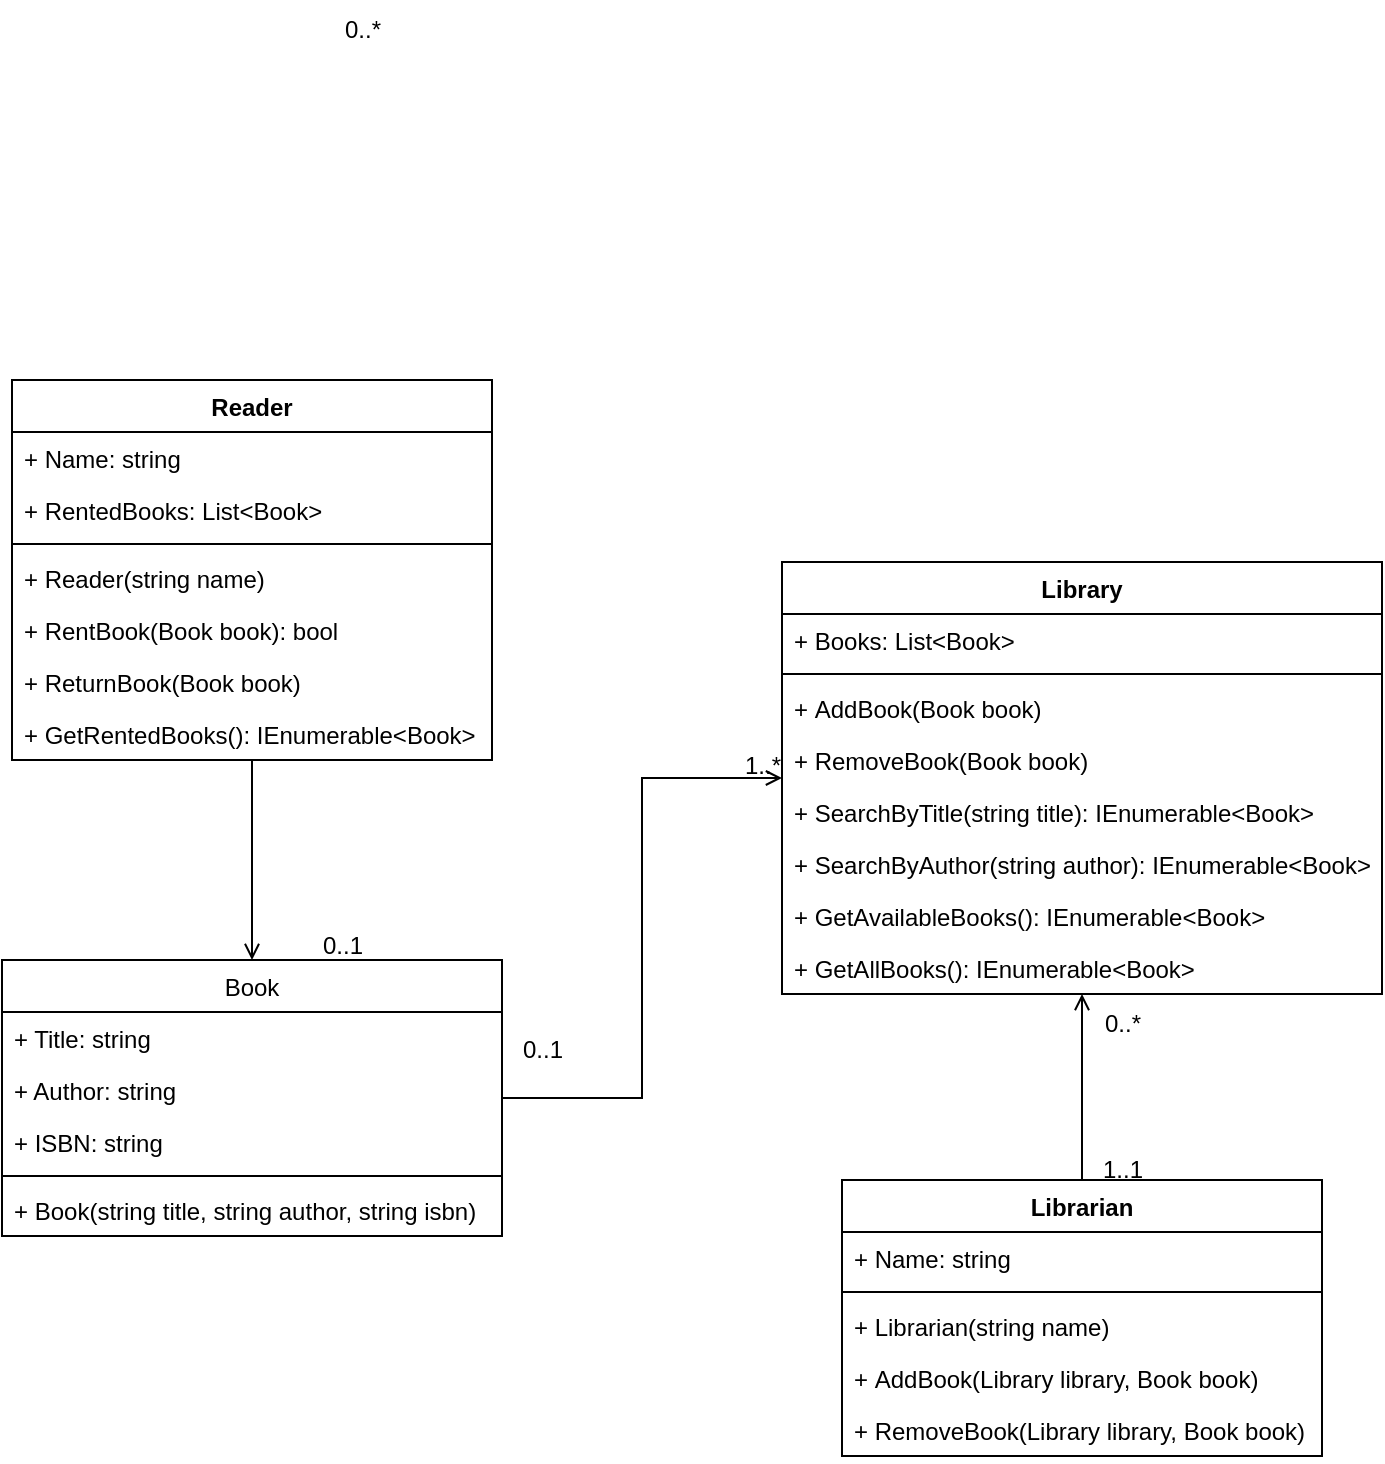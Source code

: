 <mxfile version="24.8.6">
  <diagram name="UML Diagram" id="0">
    <mxGraphModel dx="1050" dy="1736" grid="1" gridSize="10" guides="1" tooltips="1" connect="1" arrows="1" fold="1" page="1" pageScale="1" pageWidth="827" pageHeight="1169" math="0" shadow="0">
      <root>
        <mxGeometry x="0" y="30" width="160" height="30" as="geometry" relative="1" id="0">
          <mxCell />
        </mxGeometry>
        <mxCell id="1" parent="0" />
        <mxCell id="J_HHg0NIM_oIaU5JRoAS-34" style="edgeStyle=orthogonalEdgeStyle;rounded=0;orthogonalLoop=1;jettySize=auto;html=1;endArrow=open;endFill=0;" parent="1" source="J_HHg0NIM_oIaU5JRoAS-5" target="J_HHg0NIM_oIaU5JRoAS-25" edge="1">
          <mxGeometry relative="1" as="geometry" />
        </mxCell>
        <mxCell id="J_HHg0NIM_oIaU5JRoAS-5" value="&lt;span style=&quot;font-weight: 400;&quot;&gt;Book&lt;/span&gt;" style="swimlane;fontStyle=1;align=center;verticalAlign=top;childLayout=stackLayout;horizontal=1;startSize=26;horizontalStack=0;resizeParent=1;resizeParentMax=0;resizeLast=0;collapsible=1;marginBottom=0;whiteSpace=wrap;html=1;" parent="1" vertex="1">
          <mxGeometry x="60" y="300" width="250" height="138" as="geometry" />
        </mxCell>
        <mxCell id="J_HHg0NIM_oIaU5JRoAS-6" value="+ Title: string" style="text;strokeColor=none;fillColor=none;align=left;verticalAlign=top;spacingLeft=4;spacingRight=4;overflow=hidden;rotatable=0;points=[[0,0.5],[1,0.5]];portConstraint=eastwest;whiteSpace=wrap;html=1;" parent="J_HHg0NIM_oIaU5JRoAS-5" vertex="1">
          <mxGeometry y="26" width="250" height="26" as="geometry" />
        </mxCell>
        <mxCell id="J_HHg0NIM_oIaU5JRoAS-9" value="+ Author: string" style="text;strokeColor=none;fillColor=none;align=left;verticalAlign=top;spacingLeft=4;spacingRight=4;overflow=hidden;rotatable=0;points=[[0,0.5],[1,0.5]];portConstraint=eastwest;whiteSpace=wrap;html=1;" parent="J_HHg0NIM_oIaU5JRoAS-5" vertex="1">
          <mxGeometry y="52" width="250" height="26" as="geometry" />
        </mxCell>
        <mxCell id="J_HHg0NIM_oIaU5JRoAS-10" value="+&amp;nbsp;ISBN: string" style="text;strokeColor=none;fillColor=none;align=left;verticalAlign=top;spacingLeft=4;spacingRight=4;overflow=hidden;rotatable=0;points=[[0,0.5],[1,0.5]];portConstraint=eastwest;whiteSpace=wrap;html=1;" parent="J_HHg0NIM_oIaU5JRoAS-5" vertex="1">
          <mxGeometry y="78" width="250" height="26" as="geometry" />
        </mxCell>
        <mxCell id="J_HHg0NIM_oIaU5JRoAS-7" value="" style="line;strokeWidth=1;fillColor=none;align=left;verticalAlign=middle;spacingTop=-1;spacingLeft=3;spacingRight=3;rotatable=0;labelPosition=right;points=[];portConstraint=eastwest;strokeColor=inherit;" parent="J_HHg0NIM_oIaU5JRoAS-5" vertex="1">
          <mxGeometry y="104" width="250" height="8" as="geometry" />
        </mxCell>
        <mxCell id="J_HHg0NIM_oIaU5JRoAS-8" value="+ Book(string title, string author, string isbn)" style="text;strokeColor=none;fillColor=none;align=left;verticalAlign=top;spacingLeft=4;spacingRight=4;overflow=hidden;rotatable=0;points=[[0,0.5],[1,0.5]];portConstraint=eastwest;whiteSpace=wrap;html=1;" parent="J_HHg0NIM_oIaU5JRoAS-5" vertex="1">
          <mxGeometry y="112" width="250" height="26" as="geometry" />
        </mxCell>
        <mxCell id="J_HHg0NIM_oIaU5JRoAS-38" style="edgeStyle=orthogonalEdgeStyle;rounded=0;orthogonalLoop=1;jettySize=auto;html=1;endArrow=open;endFill=0;" parent="1" source="J_HHg0NIM_oIaU5JRoAS-11" target="J_HHg0NIM_oIaU5JRoAS-5" edge="1">
          <mxGeometry relative="1" as="geometry" />
        </mxCell>
        <mxCell id="J_HHg0NIM_oIaU5JRoAS-11" value="Reader" style="swimlane;fontStyle=1;align=center;verticalAlign=top;childLayout=stackLayout;horizontal=1;startSize=26;horizontalStack=0;resizeParent=1;resizeParentMax=0;resizeLast=0;collapsible=1;marginBottom=0;whiteSpace=wrap;html=1;" parent="1" vertex="1">
          <mxGeometry x="65" y="10" width="240" height="190" as="geometry" />
        </mxCell>
        <mxCell id="J_HHg0NIM_oIaU5JRoAS-12" value="+&amp;nbsp;Name: string" style="text;strokeColor=none;fillColor=none;align=left;verticalAlign=top;spacingLeft=4;spacingRight=4;overflow=hidden;rotatable=0;points=[[0,0.5],[1,0.5]];portConstraint=eastwest;whiteSpace=wrap;html=1;" parent="J_HHg0NIM_oIaU5JRoAS-11" vertex="1">
          <mxGeometry y="26" width="240" height="26" as="geometry" />
        </mxCell>
        <mxCell id="J_HHg0NIM_oIaU5JRoAS-15" value="+&amp;nbsp;RentedBooks: List&amp;lt;Book&amp;gt;" style="text;strokeColor=none;fillColor=none;align=left;verticalAlign=top;spacingLeft=4;spacingRight=4;overflow=hidden;rotatable=0;points=[[0,0.5],[1,0.5]];portConstraint=eastwest;whiteSpace=wrap;html=1;" parent="J_HHg0NIM_oIaU5JRoAS-11" vertex="1">
          <mxGeometry y="52" width="240" height="26" as="geometry" />
        </mxCell>
        <mxCell id="J_HHg0NIM_oIaU5JRoAS-13" value="" style="line;strokeWidth=1;fillColor=none;align=left;verticalAlign=middle;spacingTop=-1;spacingLeft=3;spacingRight=3;rotatable=0;labelPosition=right;points=[];portConstraint=eastwest;strokeColor=inherit;" parent="J_HHg0NIM_oIaU5JRoAS-11" vertex="1">
          <mxGeometry y="78" width="240" height="8" as="geometry" />
        </mxCell>
        <mxCell id="J_HHg0NIM_oIaU5JRoAS-14" value="+&amp;nbsp;Reader(string name)" style="text;strokeColor=none;fillColor=none;align=left;verticalAlign=top;spacingLeft=4;spacingRight=4;overflow=hidden;rotatable=0;points=[[0,0.5],[1,0.5]];portConstraint=eastwest;whiteSpace=wrap;html=1;" parent="J_HHg0NIM_oIaU5JRoAS-11" vertex="1">
          <mxGeometry y="86" width="240" height="26" as="geometry" />
        </mxCell>
        <mxCell id="J_HHg0NIM_oIaU5JRoAS-16" value="+&amp;nbsp;RentBook(Book book): bool" style="text;strokeColor=none;fillColor=none;align=left;verticalAlign=top;spacingLeft=4;spacingRight=4;overflow=hidden;rotatable=0;points=[[0,0.5],[1,0.5]];portConstraint=eastwest;whiteSpace=wrap;html=1;" parent="J_HHg0NIM_oIaU5JRoAS-11" vertex="1">
          <mxGeometry y="112" width="240" height="26" as="geometry" />
        </mxCell>
        <mxCell id="J_HHg0NIM_oIaU5JRoAS-17" value="+&amp;nbsp;ReturnBook(Book book)" style="text;strokeColor=none;fillColor=none;align=left;verticalAlign=top;spacingLeft=4;spacingRight=4;overflow=hidden;rotatable=0;points=[[0,0.5],[1,0.5]];portConstraint=eastwest;whiteSpace=wrap;html=1;" parent="J_HHg0NIM_oIaU5JRoAS-11" vertex="1">
          <mxGeometry y="138" width="240" height="26" as="geometry" />
        </mxCell>
        <mxCell id="J_HHg0NIM_oIaU5JRoAS-18" value="+&amp;nbsp;GetRentedBooks(): IEnumerable&amp;lt;Book&amp;gt;" style="text;strokeColor=none;fillColor=none;align=left;verticalAlign=top;spacingLeft=4;spacingRight=4;overflow=hidden;rotatable=0;points=[[0,0.5],[1,0.5]];portConstraint=eastwest;whiteSpace=wrap;html=1;" parent="J_HHg0NIM_oIaU5JRoAS-11" vertex="1">
          <mxGeometry y="164" width="240" height="26" as="geometry" />
        </mxCell>
        <mxCell id="J_HHg0NIM_oIaU5JRoAS-41" style="edgeStyle=orthogonalEdgeStyle;rounded=0;orthogonalLoop=1;jettySize=auto;html=1;endArrow=open;endFill=0;" parent="1" source="J_HHg0NIM_oIaU5JRoAS-19" target="J_HHg0NIM_oIaU5JRoAS-25" edge="1">
          <mxGeometry relative="1" as="geometry" />
        </mxCell>
        <mxCell id="J_HHg0NIM_oIaU5JRoAS-19" value="Librarian" style="swimlane;fontStyle=1;align=center;verticalAlign=top;childLayout=stackLayout;horizontal=1;startSize=26;horizontalStack=0;resizeParent=1;resizeParentMax=0;resizeLast=0;collapsible=1;marginBottom=0;whiteSpace=wrap;html=1;" parent="1" vertex="1">
          <mxGeometry x="480" y="410" width="240" height="138" as="geometry" />
        </mxCell>
        <mxCell id="J_HHg0NIM_oIaU5JRoAS-20" value="+&amp;nbsp;Name: string" style="text;strokeColor=none;fillColor=none;align=left;verticalAlign=top;spacingLeft=4;spacingRight=4;overflow=hidden;rotatable=0;points=[[0,0.5],[1,0.5]];portConstraint=eastwest;whiteSpace=wrap;html=1;" parent="J_HHg0NIM_oIaU5JRoAS-19" vertex="1">
          <mxGeometry y="26" width="240" height="26" as="geometry" />
        </mxCell>
        <mxCell id="J_HHg0NIM_oIaU5JRoAS-21" value="" style="line;strokeWidth=1;fillColor=none;align=left;verticalAlign=middle;spacingTop=-1;spacingLeft=3;spacingRight=3;rotatable=0;labelPosition=right;points=[];portConstraint=eastwest;strokeColor=inherit;" parent="J_HHg0NIM_oIaU5JRoAS-19" vertex="1">
          <mxGeometry y="52" width="240" height="8" as="geometry" />
        </mxCell>
        <mxCell id="J_HHg0NIM_oIaU5JRoAS-22" value="+&amp;nbsp;Librarian(string name)" style="text;strokeColor=none;fillColor=none;align=left;verticalAlign=top;spacingLeft=4;spacingRight=4;overflow=hidden;rotatable=0;points=[[0,0.5],[1,0.5]];portConstraint=eastwest;whiteSpace=wrap;html=1;" parent="J_HHg0NIM_oIaU5JRoAS-19" vertex="1">
          <mxGeometry y="60" width="240" height="26" as="geometry" />
        </mxCell>
        <mxCell id="J_HHg0NIM_oIaU5JRoAS-23" value="+&amp;nbsp;AddBook(Library library, Book book)" style="text;strokeColor=none;fillColor=none;align=left;verticalAlign=top;spacingLeft=4;spacingRight=4;overflow=hidden;rotatable=0;points=[[0,0.5],[1,0.5]];portConstraint=eastwest;whiteSpace=wrap;html=1;" parent="J_HHg0NIM_oIaU5JRoAS-19" vertex="1">
          <mxGeometry y="86" width="240" height="26" as="geometry" />
        </mxCell>
        <mxCell id="J_HHg0NIM_oIaU5JRoAS-24" value="+&amp;nbsp;RemoveBook(Library library, Book book)" style="text;strokeColor=none;fillColor=none;align=left;verticalAlign=top;spacingLeft=4;spacingRight=4;overflow=hidden;rotatable=0;points=[[0,0.5],[1,0.5]];portConstraint=eastwest;whiteSpace=wrap;html=1;" parent="J_HHg0NIM_oIaU5JRoAS-19" vertex="1">
          <mxGeometry y="112" width="240" height="26" as="geometry" />
        </mxCell>
        <mxCell id="J_HHg0NIM_oIaU5JRoAS-25" value="Library" style="swimlane;fontStyle=1;align=center;verticalAlign=top;childLayout=stackLayout;horizontal=1;startSize=26;horizontalStack=0;resizeParent=1;resizeParentMax=0;resizeLast=0;collapsible=1;marginBottom=0;whiteSpace=wrap;html=1;" parent="1" vertex="1">
          <mxGeometry x="450" y="101" width="300" height="216" as="geometry" />
        </mxCell>
        <mxCell id="J_HHg0NIM_oIaU5JRoAS-26" value="+&amp;nbsp;Books: List&amp;lt;Book&amp;gt;" style="text;strokeColor=none;fillColor=none;align=left;verticalAlign=top;spacingLeft=4;spacingRight=4;overflow=hidden;rotatable=0;points=[[0,0.5],[1,0.5]];portConstraint=eastwest;whiteSpace=wrap;html=1;" parent="J_HHg0NIM_oIaU5JRoAS-25" vertex="1">
          <mxGeometry y="26" width="300" height="26" as="geometry" />
        </mxCell>
        <mxCell id="J_HHg0NIM_oIaU5JRoAS-27" value="" style="line;strokeWidth=1;fillColor=none;align=left;verticalAlign=middle;spacingTop=-1;spacingLeft=3;spacingRight=3;rotatable=0;labelPosition=right;points=[];portConstraint=eastwest;strokeColor=inherit;" parent="J_HHg0NIM_oIaU5JRoAS-25" vertex="1">
          <mxGeometry y="52" width="300" height="8" as="geometry" />
        </mxCell>
        <mxCell id="J_HHg0NIM_oIaU5JRoAS-28" value="+&amp;nbsp;AddBook(Book book)" style="text;strokeColor=none;fillColor=none;align=left;verticalAlign=top;spacingLeft=4;spacingRight=4;overflow=hidden;rotatable=0;points=[[0,0.5],[1,0.5]];portConstraint=eastwest;whiteSpace=wrap;html=1;" parent="J_HHg0NIM_oIaU5JRoAS-25" vertex="1">
          <mxGeometry y="60" width="300" height="26" as="geometry" />
        </mxCell>
        <mxCell id="J_HHg0NIM_oIaU5JRoAS-29" value="+&amp;nbsp;RemoveBook(Book book)" style="text;strokeColor=none;fillColor=none;align=left;verticalAlign=top;spacingLeft=4;spacingRight=4;overflow=hidden;rotatable=0;points=[[0,0.5],[1,0.5]];portConstraint=eastwest;whiteSpace=wrap;html=1;" parent="J_HHg0NIM_oIaU5JRoAS-25" vertex="1">
          <mxGeometry y="86" width="300" height="26" as="geometry" />
        </mxCell>
        <mxCell id="J_HHg0NIM_oIaU5JRoAS-30" value="+&amp;nbsp;SearchByTitle(string title): IEnumerable&amp;lt;Book&amp;gt;" style="text;strokeColor=none;fillColor=none;align=left;verticalAlign=top;spacingLeft=4;spacingRight=4;overflow=hidden;rotatable=0;points=[[0,0.5],[1,0.5]];portConstraint=eastwest;whiteSpace=wrap;html=1;" parent="J_HHg0NIM_oIaU5JRoAS-25" vertex="1">
          <mxGeometry y="112" width="300" height="26" as="geometry" />
        </mxCell>
        <mxCell id="J_HHg0NIM_oIaU5JRoAS-31" value="+&amp;nbsp;SearchByAuthor(string author): IEnumerable&amp;lt;Book&amp;gt;" style="text;strokeColor=none;fillColor=none;align=left;verticalAlign=top;spacingLeft=4;spacingRight=4;overflow=hidden;rotatable=0;points=[[0,0.5],[1,0.5]];portConstraint=eastwest;whiteSpace=wrap;html=1;" parent="J_HHg0NIM_oIaU5JRoAS-25" vertex="1">
          <mxGeometry y="138" width="300" height="26" as="geometry" />
        </mxCell>
        <mxCell id="J_HHg0NIM_oIaU5JRoAS-32" value="+&amp;nbsp;GetAvailableBooks(): IEnumerable&amp;lt;Book&amp;gt;" style="text;strokeColor=none;fillColor=none;align=left;verticalAlign=top;spacingLeft=4;spacingRight=4;overflow=hidden;rotatable=0;points=[[0,0.5],[1,0.5]];portConstraint=eastwest;whiteSpace=wrap;html=1;" parent="J_HHg0NIM_oIaU5JRoAS-25" vertex="1">
          <mxGeometry y="164" width="300" height="26" as="geometry" />
        </mxCell>
        <mxCell id="J_HHg0NIM_oIaU5JRoAS-33" value="+&amp;nbsp;GetAllBooks(): IEnumerable&amp;lt;Book&amp;gt;" style="text;strokeColor=none;fillColor=none;align=left;verticalAlign=top;spacingLeft=4;spacingRight=4;overflow=hidden;rotatable=0;points=[[0,0.5],[1,0.5]];portConstraint=eastwest;whiteSpace=wrap;html=1;" parent="J_HHg0NIM_oIaU5JRoAS-25" vertex="1">
          <mxGeometry y="190" width="300" height="26" as="geometry" />
        </mxCell>
        <mxCell id="J_HHg0NIM_oIaU5JRoAS-35" value="1..*" style="text;html=1;align=center;verticalAlign=middle;resizable=0;points=[];autosize=1;strokeColor=none;fillColor=none;" parent="1" vertex="1">
          <mxGeometry x="420" y="188" width="40" height="30" as="geometry" />
        </mxCell>
        <mxCell id="J_HHg0NIM_oIaU5JRoAS-36" value="0..1" style="text;html=1;align=center;verticalAlign=middle;resizable=0;points=[];autosize=1;strokeColor=none;fillColor=none;" parent="1" vertex="1">
          <mxGeometry x="310" y="330" width="40" height="30" as="geometry" />
        </mxCell>
        <mxCell id="J_HHg0NIM_oIaU5JRoAS-39" value="0..*" style="text;html=1;align=center;verticalAlign=middle;resizable=0;points=[];autosize=1;strokeColor=none;fillColor=none;" parent="1" vertex="1">
          <mxGeometry x="220" y="-180" width="40" height="30" as="geometry" />
        </mxCell>
        <mxCell id="J_HHg0NIM_oIaU5JRoAS-40" value="0..1" style="text;html=1;align=center;verticalAlign=middle;resizable=0;points=[];autosize=1;strokeColor=none;fillColor=none;" parent="1" vertex="1">
          <mxGeometry x="210" y="278" width="40" height="30" as="geometry" />
        </mxCell>
        <mxCell id="J_HHg0NIM_oIaU5JRoAS-42" value="0..*" style="text;html=1;align=center;verticalAlign=middle;resizable=0;points=[];autosize=1;strokeColor=none;fillColor=none;" parent="1" vertex="1">
          <mxGeometry x="600" y="317" width="40" height="30" as="geometry" />
        </mxCell>
        <mxCell id="J_HHg0NIM_oIaU5JRoAS-43" value="1..1" style="text;html=1;align=center;verticalAlign=middle;resizable=0;points=[];autosize=1;strokeColor=none;fillColor=none;" parent="1" vertex="1">
          <mxGeometry x="600" y="390" width="40" height="30" as="geometry" />
        </mxCell>
      </root>
    </mxGraphModel>
  </diagram>
</mxfile>
